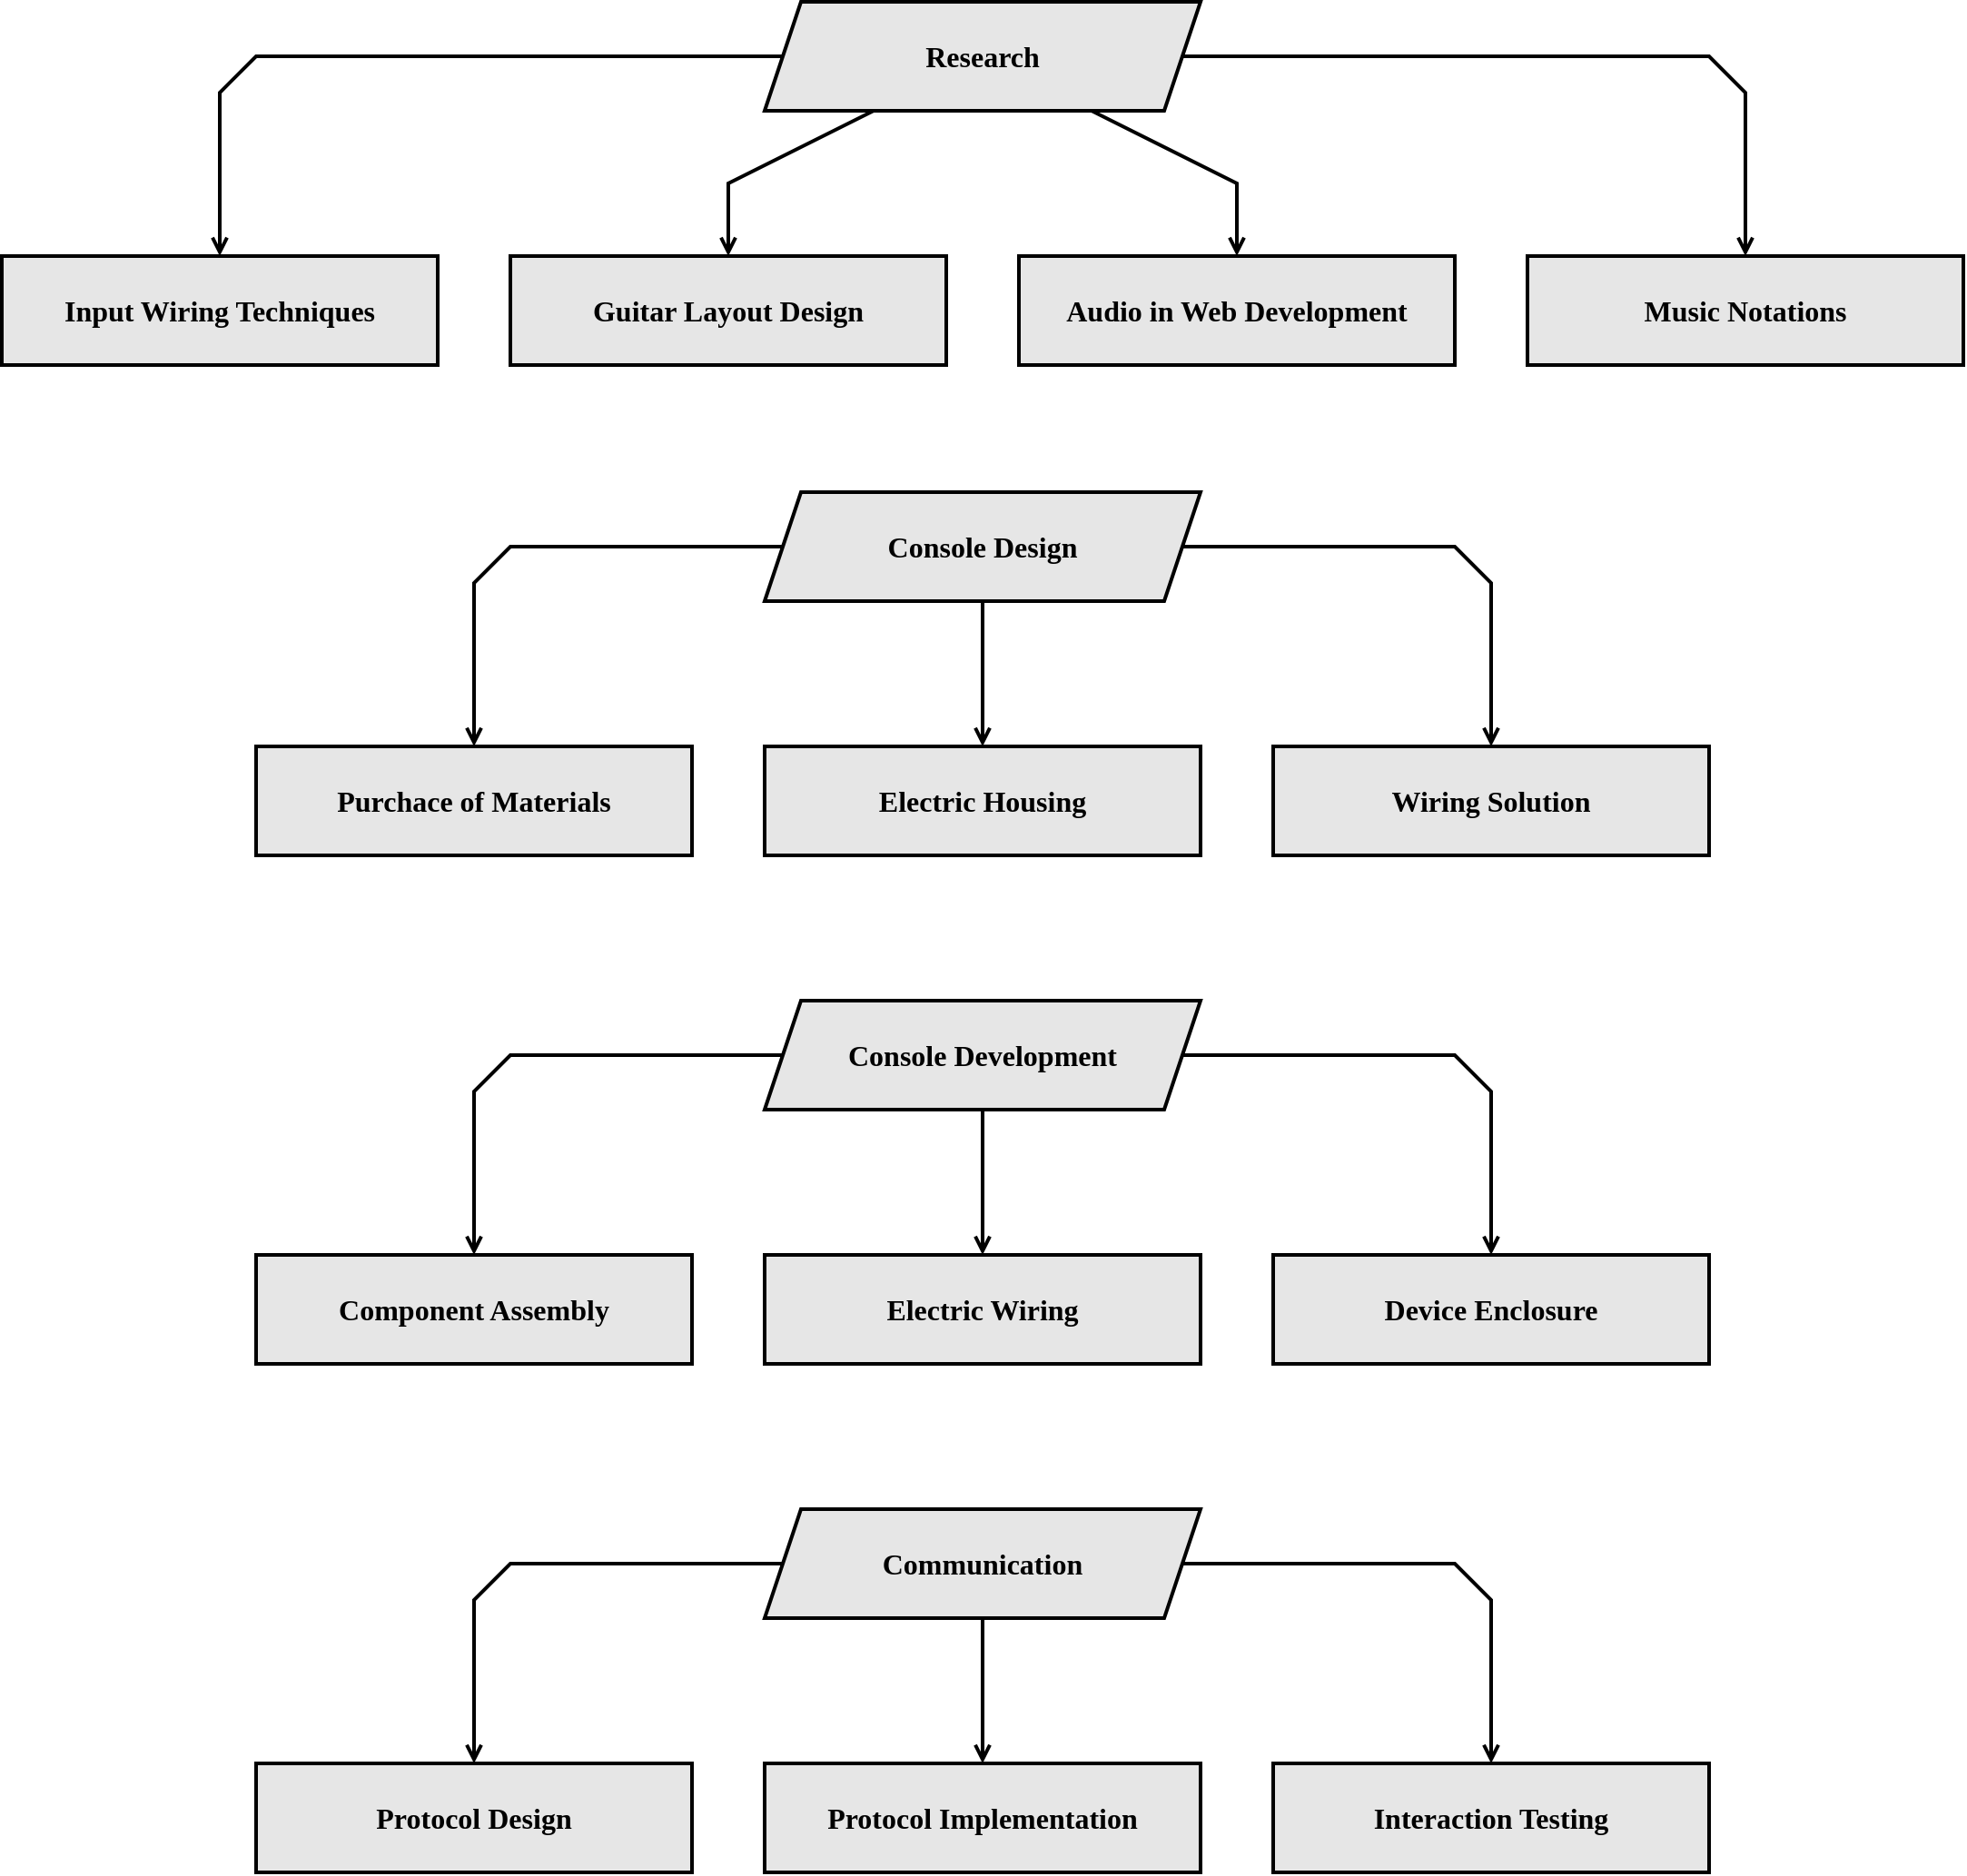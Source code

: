 <mxfile version="21.2.8" type="device">
  <diagram name="Page-1" id="-JHH61GcC9G6uU6NVZ0j">
    <mxGraphModel dx="1183" dy="725" grid="1" gridSize="10" guides="1" tooltips="1" connect="1" arrows="1" fold="1" page="1" pageScale="1" pageWidth="827" pageHeight="1169" math="0" shadow="0">
      <root>
        <mxCell id="0" />
        <mxCell id="1" parent="0" />
        <mxCell id="YSa-JAcuy4eLsteA9DIx-18" style="rounded=0;orthogonalLoop=1;jettySize=auto;html=1;entryX=0.5;entryY=0;entryDx=0;entryDy=0;fontFamily=Fira Code;fontSource=https%3A%2F%2Ffonts.googleapis.com%2Fcss%3Ffamily%3DFira%2BCode;fontSize=16;fontColor=default;endArrow=open;endFill=0;strokeWidth=2;" edge="1" parent="1" source="YSa-JAcuy4eLsteA9DIx-1" target="YSa-JAcuy4eLsteA9DIx-2">
          <mxGeometry relative="1" as="geometry">
            <Array as="points">
              <mxPoint x="200" y="450" />
              <mxPoint x="180" y="470" />
            </Array>
          </mxGeometry>
        </mxCell>
        <mxCell id="YSa-JAcuy4eLsteA9DIx-19" style="edgeStyle=none;shape=connector;rounded=0;orthogonalLoop=1;jettySize=auto;html=1;entryX=0.5;entryY=0;entryDx=0;entryDy=0;labelBackgroundColor=default;strokeColor=default;strokeWidth=2;fontFamily=Fira Code;fontSource=https%3A%2F%2Ffonts.googleapis.com%2Fcss%3Ffamily%3DFira%2BCode;fontSize=16;fontColor=default;endArrow=open;endFill=0;" edge="1" parent="1" source="YSa-JAcuy4eLsteA9DIx-1" target="YSa-JAcuy4eLsteA9DIx-3">
          <mxGeometry relative="1" as="geometry">
            <Array as="points">
              <mxPoint x="460" y="520" />
            </Array>
          </mxGeometry>
        </mxCell>
        <mxCell id="YSa-JAcuy4eLsteA9DIx-20" style="edgeStyle=none;shape=connector;rounded=0;orthogonalLoop=1;jettySize=auto;html=1;entryX=0.5;entryY=0;entryDx=0;entryDy=0;labelBackgroundColor=default;strokeColor=default;strokeWidth=2;fontFamily=Fira Code;fontSource=https%3A%2F%2Ffonts.googleapis.com%2Fcss%3Ffamily%3DFira%2BCode;fontSize=16;fontColor=default;endArrow=open;endFill=0;" edge="1" parent="1" source="YSa-JAcuy4eLsteA9DIx-1" target="YSa-JAcuy4eLsteA9DIx-4">
          <mxGeometry relative="1" as="geometry">
            <Array as="points">
              <mxPoint x="740" y="520" />
            </Array>
          </mxGeometry>
        </mxCell>
        <mxCell id="YSa-JAcuy4eLsteA9DIx-21" style="edgeStyle=none;shape=connector;rounded=0;orthogonalLoop=1;jettySize=auto;html=1;entryX=0.5;entryY=0;entryDx=0;entryDy=0;labelBackgroundColor=default;strokeColor=default;strokeWidth=2;fontFamily=Fira Code;fontSource=https%3A%2F%2Ffonts.googleapis.com%2Fcss%3Ffamily%3DFira%2BCode;fontSize=16;fontColor=default;endArrow=open;endFill=0;" edge="1" parent="1" source="YSa-JAcuy4eLsteA9DIx-1" target="YSa-JAcuy4eLsteA9DIx-5">
          <mxGeometry relative="1" as="geometry">
            <Array as="points">
              <mxPoint x="1000" y="450" />
              <mxPoint x="1020" y="470" />
            </Array>
          </mxGeometry>
        </mxCell>
        <mxCell id="YSa-JAcuy4eLsteA9DIx-1" value="Research" style="shape=parallelogram;perimeter=parallelogramPerimeter;whiteSpace=wrap;html=1;fixedSize=1;strokeWidth=2;fontStyle=1;fontSize=16;fontFamily=Fira Code;fontSource=https%3A%2F%2Ffonts.googleapis.com%2Fcss%3Ffamily%3DFira%2BCode;fillColor=#E6E6E6;" vertex="1" parent="1">
          <mxGeometry x="480" y="420" width="240" height="60" as="geometry" />
        </mxCell>
        <mxCell id="YSa-JAcuy4eLsteA9DIx-2" value="&lt;b&gt;Input Wiring Techniques&lt;/b&gt;" style="rounded=0;whiteSpace=wrap;html=1;strokeColor=default;strokeWidth=2;fontFamily=Fira Code;fontSource=https%3A%2F%2Ffonts.googleapis.com%2Fcss%3Ffamily%3DFira%2BCode;fontSize=16;fontColor=default;fillColor=#E6E6E6;" vertex="1" parent="1">
          <mxGeometry x="60" y="560" width="240" height="60" as="geometry" />
        </mxCell>
        <mxCell id="YSa-JAcuy4eLsteA9DIx-3" value="&lt;b&gt;Guitar Layout Design&lt;/b&gt;" style="rounded=0;whiteSpace=wrap;html=1;strokeColor=default;strokeWidth=2;fontFamily=Fira Code;fontSource=https%3A%2F%2Ffonts.googleapis.com%2Fcss%3Ffamily%3DFira%2BCode;fontSize=16;fontColor=default;fillColor=#E6E6E6;" vertex="1" parent="1">
          <mxGeometry x="340" y="560" width="240" height="60" as="geometry" />
        </mxCell>
        <mxCell id="YSa-JAcuy4eLsteA9DIx-4" value="&lt;b&gt;Audio in Web Development&lt;/b&gt;" style="rounded=0;whiteSpace=wrap;html=1;strokeColor=default;strokeWidth=2;fontFamily=Fira Code;fontSource=https%3A%2F%2Ffonts.googleapis.com%2Fcss%3Ffamily%3DFira%2BCode;fontSize=16;fontColor=default;fillColor=#E6E6E6;" vertex="1" parent="1">
          <mxGeometry x="620" y="560" width="240" height="60" as="geometry" />
        </mxCell>
        <mxCell id="YSa-JAcuy4eLsteA9DIx-5" value="&lt;b&gt;Music Notations&lt;/b&gt;" style="rounded=0;whiteSpace=wrap;html=1;strokeColor=default;strokeWidth=2;fontFamily=Fira Code;fontSource=https%3A%2F%2Ffonts.googleapis.com%2Fcss%3Ffamily%3DFira%2BCode;fontSize=16;fontColor=default;fillColor=#E6E6E6;" vertex="1" parent="1">
          <mxGeometry x="900" y="560" width="240" height="60" as="geometry" />
        </mxCell>
        <mxCell id="YSa-JAcuy4eLsteA9DIx-23" style="edgeStyle=none;shape=connector;rounded=0;orthogonalLoop=1;jettySize=auto;html=1;entryX=0.5;entryY=0;entryDx=0;entryDy=0;labelBackgroundColor=default;strokeColor=default;strokeWidth=2;fontFamily=Fira Code;fontSource=https%3A%2F%2Ffonts.googleapis.com%2Fcss%3Ffamily%3DFira%2BCode;fontSize=16;fontColor=default;endArrow=open;endFill=0;" edge="1" parent="1" source="YSa-JAcuy4eLsteA9DIx-6" target="YSa-JAcuy4eLsteA9DIx-8">
          <mxGeometry relative="1" as="geometry">
            <Array as="points">
              <mxPoint x="340" y="720" />
              <mxPoint x="320" y="740" />
            </Array>
          </mxGeometry>
        </mxCell>
        <mxCell id="YSa-JAcuy4eLsteA9DIx-24" style="edgeStyle=none;shape=connector;rounded=0;orthogonalLoop=1;jettySize=auto;html=1;entryX=0.5;entryY=0;entryDx=0;entryDy=0;labelBackgroundColor=default;strokeColor=default;strokeWidth=2;fontFamily=Fira Code;fontSource=https%3A%2F%2Ffonts.googleapis.com%2Fcss%3Ffamily%3DFira%2BCode;fontSize=16;fontColor=default;endArrow=open;endFill=0;" edge="1" parent="1" source="YSa-JAcuy4eLsteA9DIx-6" target="YSa-JAcuy4eLsteA9DIx-9">
          <mxGeometry relative="1" as="geometry">
            <Array as="points">
              <mxPoint x="860" y="720" />
              <mxPoint x="880" y="740" />
            </Array>
          </mxGeometry>
        </mxCell>
        <mxCell id="YSa-JAcuy4eLsteA9DIx-25" style="edgeStyle=none;shape=connector;rounded=0;orthogonalLoop=1;jettySize=auto;html=1;entryX=0.5;entryY=0;entryDx=0;entryDy=0;labelBackgroundColor=default;strokeColor=default;strokeWidth=2;fontFamily=Fira Code;fontSource=https%3A%2F%2Ffonts.googleapis.com%2Fcss%3Ffamily%3DFira%2BCode;fontSize=16;fontColor=default;endArrow=open;endFill=0;" edge="1" parent="1" source="YSa-JAcuy4eLsteA9DIx-6" target="YSa-JAcuy4eLsteA9DIx-7">
          <mxGeometry relative="1" as="geometry" />
        </mxCell>
        <mxCell id="YSa-JAcuy4eLsteA9DIx-6" value="Console Design" style="shape=parallelogram;perimeter=parallelogramPerimeter;whiteSpace=wrap;html=1;fixedSize=1;strokeWidth=2;fontStyle=1;fontSize=16;fontFamily=Fira Code;fontSource=https%3A%2F%2Ffonts.googleapis.com%2Fcss%3Ffamily%3DFira%2BCode;fillColor=#E6E6E6;" vertex="1" parent="1">
          <mxGeometry x="480" y="690" width="240" height="60" as="geometry" />
        </mxCell>
        <mxCell id="YSa-JAcuy4eLsteA9DIx-7" value="&lt;b&gt;Electric Housing&lt;/b&gt;" style="rounded=0;whiteSpace=wrap;html=1;strokeColor=default;strokeWidth=2;fontFamily=Fira Code;fontSource=https%3A%2F%2Ffonts.googleapis.com%2Fcss%3Ffamily%3DFira%2BCode;fontSize=16;fontColor=default;fillColor=#E6E6E6;" vertex="1" parent="1">
          <mxGeometry x="480" y="830" width="240" height="60" as="geometry" />
        </mxCell>
        <mxCell id="YSa-JAcuy4eLsteA9DIx-8" value="&lt;b&gt;Purchace of Materials&lt;/b&gt;" style="rounded=0;whiteSpace=wrap;html=1;strokeColor=default;strokeWidth=2;fontFamily=Fira Code;fontSource=https%3A%2F%2Ffonts.googleapis.com%2Fcss%3Ffamily%3DFira%2BCode;fontSize=16;fontColor=default;fillColor=#E6E6E6;" vertex="1" parent="1">
          <mxGeometry x="200" y="830" width="240" height="60" as="geometry" />
        </mxCell>
        <mxCell id="YSa-JAcuy4eLsteA9DIx-9" value="&lt;b&gt;Wiring Solution&lt;/b&gt;" style="rounded=0;whiteSpace=wrap;html=1;strokeColor=default;strokeWidth=2;fontFamily=Fira Code;fontSource=https%3A%2F%2Ffonts.googleapis.com%2Fcss%3Ffamily%3DFira%2BCode;fontSize=16;fontColor=default;fillColor=#E6E6E6;" vertex="1" parent="1">
          <mxGeometry x="760" y="830" width="240" height="60" as="geometry" />
        </mxCell>
        <mxCell id="YSa-JAcuy4eLsteA9DIx-26" style="edgeStyle=none;shape=connector;rounded=0;orthogonalLoop=1;jettySize=auto;html=1;entryX=0.5;entryY=0;entryDx=0;entryDy=0;labelBackgroundColor=default;strokeColor=default;strokeWidth=2;fontFamily=Fira Code;fontSource=https%3A%2F%2Ffonts.googleapis.com%2Fcss%3Ffamily%3DFira%2BCode;fontSize=16;fontColor=default;endArrow=open;endFill=0;" edge="1" parent="1" source="YSa-JAcuy4eLsteA9DIx-10" target="YSa-JAcuy4eLsteA9DIx-12">
          <mxGeometry relative="1" as="geometry">
            <Array as="points">
              <mxPoint x="340" y="1000" />
              <mxPoint x="320" y="1020" />
            </Array>
          </mxGeometry>
        </mxCell>
        <mxCell id="YSa-JAcuy4eLsteA9DIx-27" style="edgeStyle=none;shape=connector;rounded=0;orthogonalLoop=1;jettySize=auto;html=1;entryX=0.5;entryY=0;entryDx=0;entryDy=0;labelBackgroundColor=default;strokeColor=default;strokeWidth=2;fontFamily=Fira Code;fontSource=https%3A%2F%2Ffonts.googleapis.com%2Fcss%3Ffamily%3DFira%2BCode;fontSize=16;fontColor=default;endArrow=open;endFill=0;" edge="1" parent="1" source="YSa-JAcuy4eLsteA9DIx-10" target="YSa-JAcuy4eLsteA9DIx-13">
          <mxGeometry relative="1" as="geometry">
            <Array as="points">
              <mxPoint x="860" y="1000" />
              <mxPoint x="880" y="1020" />
            </Array>
          </mxGeometry>
        </mxCell>
        <mxCell id="YSa-JAcuy4eLsteA9DIx-28" style="edgeStyle=none;shape=connector;rounded=0;orthogonalLoop=1;jettySize=auto;html=1;entryX=0.5;entryY=0;entryDx=0;entryDy=0;labelBackgroundColor=default;strokeColor=default;strokeWidth=2;fontFamily=Fira Code;fontSource=https%3A%2F%2Ffonts.googleapis.com%2Fcss%3Ffamily%3DFira%2BCode;fontSize=16;fontColor=default;endArrow=open;endFill=0;" edge="1" parent="1" source="YSa-JAcuy4eLsteA9DIx-10" target="YSa-JAcuy4eLsteA9DIx-11">
          <mxGeometry relative="1" as="geometry" />
        </mxCell>
        <mxCell id="YSa-JAcuy4eLsteA9DIx-10" value="Console Development" style="shape=parallelogram;perimeter=parallelogramPerimeter;whiteSpace=wrap;html=1;fixedSize=1;strokeWidth=2;fontStyle=1;fontSize=16;fontFamily=Fira Code;fontSource=https%3A%2F%2Ffonts.googleapis.com%2Fcss%3Ffamily%3DFira%2BCode;fillColor=#E6E6E6;" vertex="1" parent="1">
          <mxGeometry x="480" y="970" width="240" height="60" as="geometry" />
        </mxCell>
        <mxCell id="YSa-JAcuy4eLsteA9DIx-11" value="&lt;b&gt;Electric Wiring&lt;/b&gt;" style="rounded=0;whiteSpace=wrap;html=1;strokeColor=default;strokeWidth=2;fontFamily=Fira Code;fontSource=https%3A%2F%2Ffonts.googleapis.com%2Fcss%3Ffamily%3DFira%2BCode;fontSize=16;fontColor=default;fillColor=#E6E6E6;" vertex="1" parent="1">
          <mxGeometry x="480" y="1110" width="240" height="60" as="geometry" />
        </mxCell>
        <mxCell id="YSa-JAcuy4eLsteA9DIx-12" value="&lt;b&gt;Component Assembly&lt;/b&gt;" style="rounded=0;whiteSpace=wrap;html=1;strokeColor=default;strokeWidth=2;fontFamily=Fira Code;fontSource=https%3A%2F%2Ffonts.googleapis.com%2Fcss%3Ffamily%3DFira%2BCode;fontSize=16;fontColor=default;fillColor=#E6E6E6;" vertex="1" parent="1">
          <mxGeometry x="200" y="1110" width="240" height="60" as="geometry" />
        </mxCell>
        <mxCell id="YSa-JAcuy4eLsteA9DIx-13" value="&lt;b&gt;Device Enclosure&lt;/b&gt;" style="rounded=0;whiteSpace=wrap;html=1;strokeColor=default;strokeWidth=2;fontFamily=Fira Code;fontSource=https%3A%2F%2Ffonts.googleapis.com%2Fcss%3Ffamily%3DFira%2BCode;fontSize=16;fontColor=default;fillColor=#E6E6E6;" vertex="1" parent="1">
          <mxGeometry x="760" y="1110" width="240" height="60" as="geometry" />
        </mxCell>
        <mxCell id="YSa-JAcuy4eLsteA9DIx-29" style="edgeStyle=none;shape=connector;rounded=0;orthogonalLoop=1;jettySize=auto;html=1;entryX=0.5;entryY=0;entryDx=0;entryDy=0;labelBackgroundColor=default;strokeColor=default;strokeWidth=2;fontFamily=Fira Code;fontSource=https%3A%2F%2Ffonts.googleapis.com%2Fcss%3Ffamily%3DFira%2BCode;fontSize=16;fontColor=default;endArrow=open;endFill=0;" edge="1" parent="1" source="YSa-JAcuy4eLsteA9DIx-14" target="YSa-JAcuy4eLsteA9DIx-16">
          <mxGeometry relative="1" as="geometry">
            <Array as="points">
              <mxPoint x="340" y="1280" />
              <mxPoint x="320" y="1300" />
            </Array>
          </mxGeometry>
        </mxCell>
        <mxCell id="YSa-JAcuy4eLsteA9DIx-30" style="edgeStyle=none;shape=connector;rounded=0;orthogonalLoop=1;jettySize=auto;html=1;entryX=0.5;entryY=0;entryDx=0;entryDy=0;labelBackgroundColor=default;strokeColor=default;strokeWidth=2;fontFamily=Fira Code;fontSource=https%3A%2F%2Ffonts.googleapis.com%2Fcss%3Ffamily%3DFira%2BCode;fontSize=16;fontColor=default;endArrow=open;endFill=0;" edge="1" parent="1" source="YSa-JAcuy4eLsteA9DIx-14" target="YSa-JAcuy4eLsteA9DIx-15">
          <mxGeometry relative="1" as="geometry" />
        </mxCell>
        <mxCell id="YSa-JAcuy4eLsteA9DIx-31" style="edgeStyle=none;shape=connector;rounded=0;orthogonalLoop=1;jettySize=auto;html=1;entryX=0.5;entryY=0;entryDx=0;entryDy=0;labelBackgroundColor=default;strokeColor=default;strokeWidth=2;fontFamily=Fira Code;fontSource=https%3A%2F%2Ffonts.googleapis.com%2Fcss%3Ffamily%3DFira%2BCode;fontSize=16;fontColor=default;endArrow=open;endFill=0;" edge="1" parent="1" source="YSa-JAcuy4eLsteA9DIx-14" target="YSa-JAcuy4eLsteA9DIx-17">
          <mxGeometry relative="1" as="geometry">
            <Array as="points">
              <mxPoint x="860" y="1280" />
              <mxPoint x="880" y="1300" />
            </Array>
          </mxGeometry>
        </mxCell>
        <mxCell id="YSa-JAcuy4eLsteA9DIx-14" value="Communication" style="shape=parallelogram;perimeter=parallelogramPerimeter;whiteSpace=wrap;html=1;fixedSize=1;strokeWidth=2;fontStyle=1;fontSize=16;fontFamily=Fira Code;fontSource=https%3A%2F%2Ffonts.googleapis.com%2Fcss%3Ffamily%3DFira%2BCode;fillColor=#E6E6E6;" vertex="1" parent="1">
          <mxGeometry x="480" y="1250" width="240" height="60" as="geometry" />
        </mxCell>
        <mxCell id="YSa-JAcuy4eLsteA9DIx-15" value="&lt;b&gt;Protocol Implementation&lt;/b&gt;" style="rounded=0;whiteSpace=wrap;html=1;strokeColor=default;strokeWidth=2;fontFamily=Fira Code;fontSource=https%3A%2F%2Ffonts.googleapis.com%2Fcss%3Ffamily%3DFira%2BCode;fontSize=16;fontColor=default;fillColor=#E6E6E6;" vertex="1" parent="1">
          <mxGeometry x="480" y="1390" width="240" height="60" as="geometry" />
        </mxCell>
        <mxCell id="YSa-JAcuy4eLsteA9DIx-16" value="&lt;b&gt;Protocol Design&lt;/b&gt;" style="rounded=0;whiteSpace=wrap;html=1;strokeColor=default;strokeWidth=2;fontFamily=Fira Code;fontSource=https%3A%2F%2Ffonts.googleapis.com%2Fcss%3Ffamily%3DFira%2BCode;fontSize=16;fontColor=default;fillColor=#E6E6E6;" vertex="1" parent="1">
          <mxGeometry x="200" y="1390" width="240" height="60" as="geometry" />
        </mxCell>
        <mxCell id="YSa-JAcuy4eLsteA9DIx-17" value="&lt;b&gt;Interaction Testing&lt;/b&gt;" style="rounded=0;whiteSpace=wrap;html=1;strokeColor=default;strokeWidth=2;fontFamily=Fira Code;fontSource=https%3A%2F%2Ffonts.googleapis.com%2Fcss%3Ffamily%3DFira%2BCode;fontSize=16;fontColor=default;fillColor=#E6E6E6;" vertex="1" parent="1">
          <mxGeometry x="760" y="1390" width="240" height="60" as="geometry" />
        </mxCell>
      </root>
    </mxGraphModel>
  </diagram>
</mxfile>
